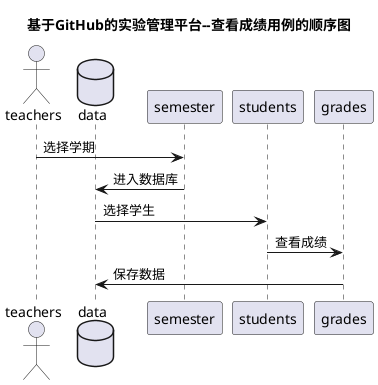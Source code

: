 @startuml
title 基于GitHub的实验管理平台--查看成绩用例的顺序图
actor teachers
database  data
teachers -> semester: 选择学期
semester ->data:进入数据库
data ->students:选择学生
students -> grades:查看成绩
 grades  -> data:保存数据
@enduml